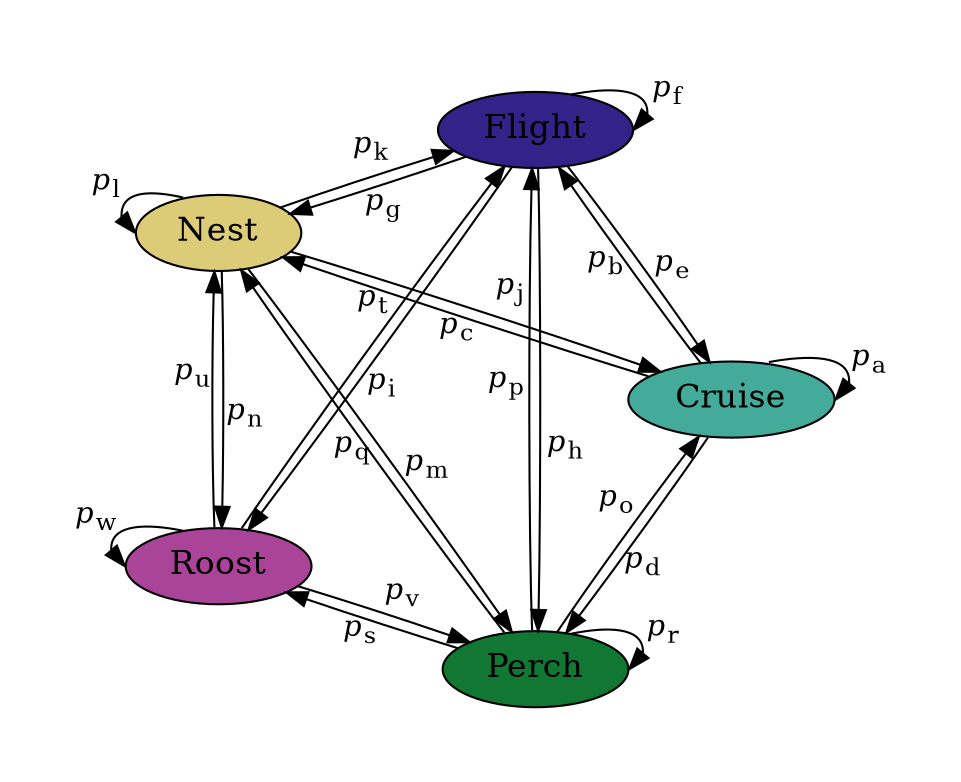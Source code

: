 digraph
{
    layout = circo
    rankdir = TB;
    graph [pad=".5", ranksep="1", nodesep=".1"];
    node [shape = oval, fontsize = 16; style = filled];
    c01 [label = "Cruise", fillcolor = "#44AA99"];
    f01 [label = "Flight", fillcolor = "#332288"];
    n01 [label = "Nest",  fillcolor = "#DDCC77"];
    p01 [label = "Perch",  fillcolor = "#117733"];
    r01 [label = "Roost",  fillcolor = "#AA4499"];

    c01:ne -> c01:e[headlabel=<<i>p</i><sub>a</sub>>, weight="1", labeldistance=2.5, labelangle=360];
    c01 -> f01[headlabel=<<i>p</i><sub>b</sub>>, weight="1", labeldistance=5, labelangle=352];
    c01 -> n01[headlabel=<<i>p</i><sub>c</sub>>, weight="1", labeldistance=9, labelangle=357];
    c01 -> p01[headlabel=<<i>p</i><sub>d</sub>>, weight="1", labeldistance=5, labelangle=350];

    f01 -> c01[headlabel=<<i>p</i><sub>e</sub>>, weight="1", labeldistance=5, labelangle=347];
    f01:ne -> f01:e[headlabel=<<i>p</i><sub>f</sub>>, weight="1", labeldistance=2.5, labelangle=360];
    f01 -> n01[headlabel=<<i>p</i><sub>g</sub>>, weight="1", labeldistance=4.5, labelangle=349];
    f01 -> p01[headlabel=<<i>p</i><sub>h</sub>>, weight="1", labeldistance=9, labelangle=353];
    f01 -> r01[headlabel=<<i>p</i><sub>i</sub>>, weight="1", labeldistance=9.5, labelangle=355];

    n01 -> c01[headlabel=<<i>p</i><sub>j</sub>>, weight="1", labeldistance=8.25, labelangle=350];
    n01 -> f01[headlabel=<<i>p</i><sub>k</sub>>, weight="1", labeldistance=4, labelangle=340];
    n01:nw -> n01:w[headlabel=<<i>p</i><sub>l</sub>>, weight="1", labeldistance=2.75, labelangle=350];
    n01 -> p01[headlabel=<<i>p</i><sub>m</sub>>, weight="1", labeldistance=9, labelangle=352];
    n01 -> r01[headlabel=<<i>p</i><sub>n</sub>>, weight="5", labeldistance=5.6, labelangle=350];

    p01 -> c01[headlabel=<<i>p</i><sub>o</sub>>, weight="1", labeldistance=5, labelangle=345];
    p01 -> f01[headlabel=<<i>p</i><sub>p</sub>>, weight="1", labeldistance=10.3, labelangle=355];
    p01 -> n01[headlabel=<<i>p</i><sub>q</sub>>, weight="1", labeldistance=10, labelangle=358];
    p01:ne -> p01:e[headlabel=<<i>p</i><sub>r</sub>>, weight="1", labeldistance=2.5, labelangle=360];
    p01 -> r01[headlabel=<<i>p</i><sub>s</sub>>, weight="1", labeldistance=4, labelangle=352];

    r01 -> f01[headlabel=<<i>p</i><sub>t</sub>>, weight="1", labeldistance=9, labelangle=353];
    r01 -> n01[headlabel=<<i>p</i><sub>u</sub>>, weight="1", labeldistance=5, labelangle=350];
    r01 -> p01[headlabel=<<i>p</i><sub>v</sub>>, weight="1", labeldistance=4, labelangle=343];
    r01:nw -> r01:w[headlabel=<<i>p</i><sub>w</sub>>, weight="1", labeldistance=2.75, labelangle=350];
}
